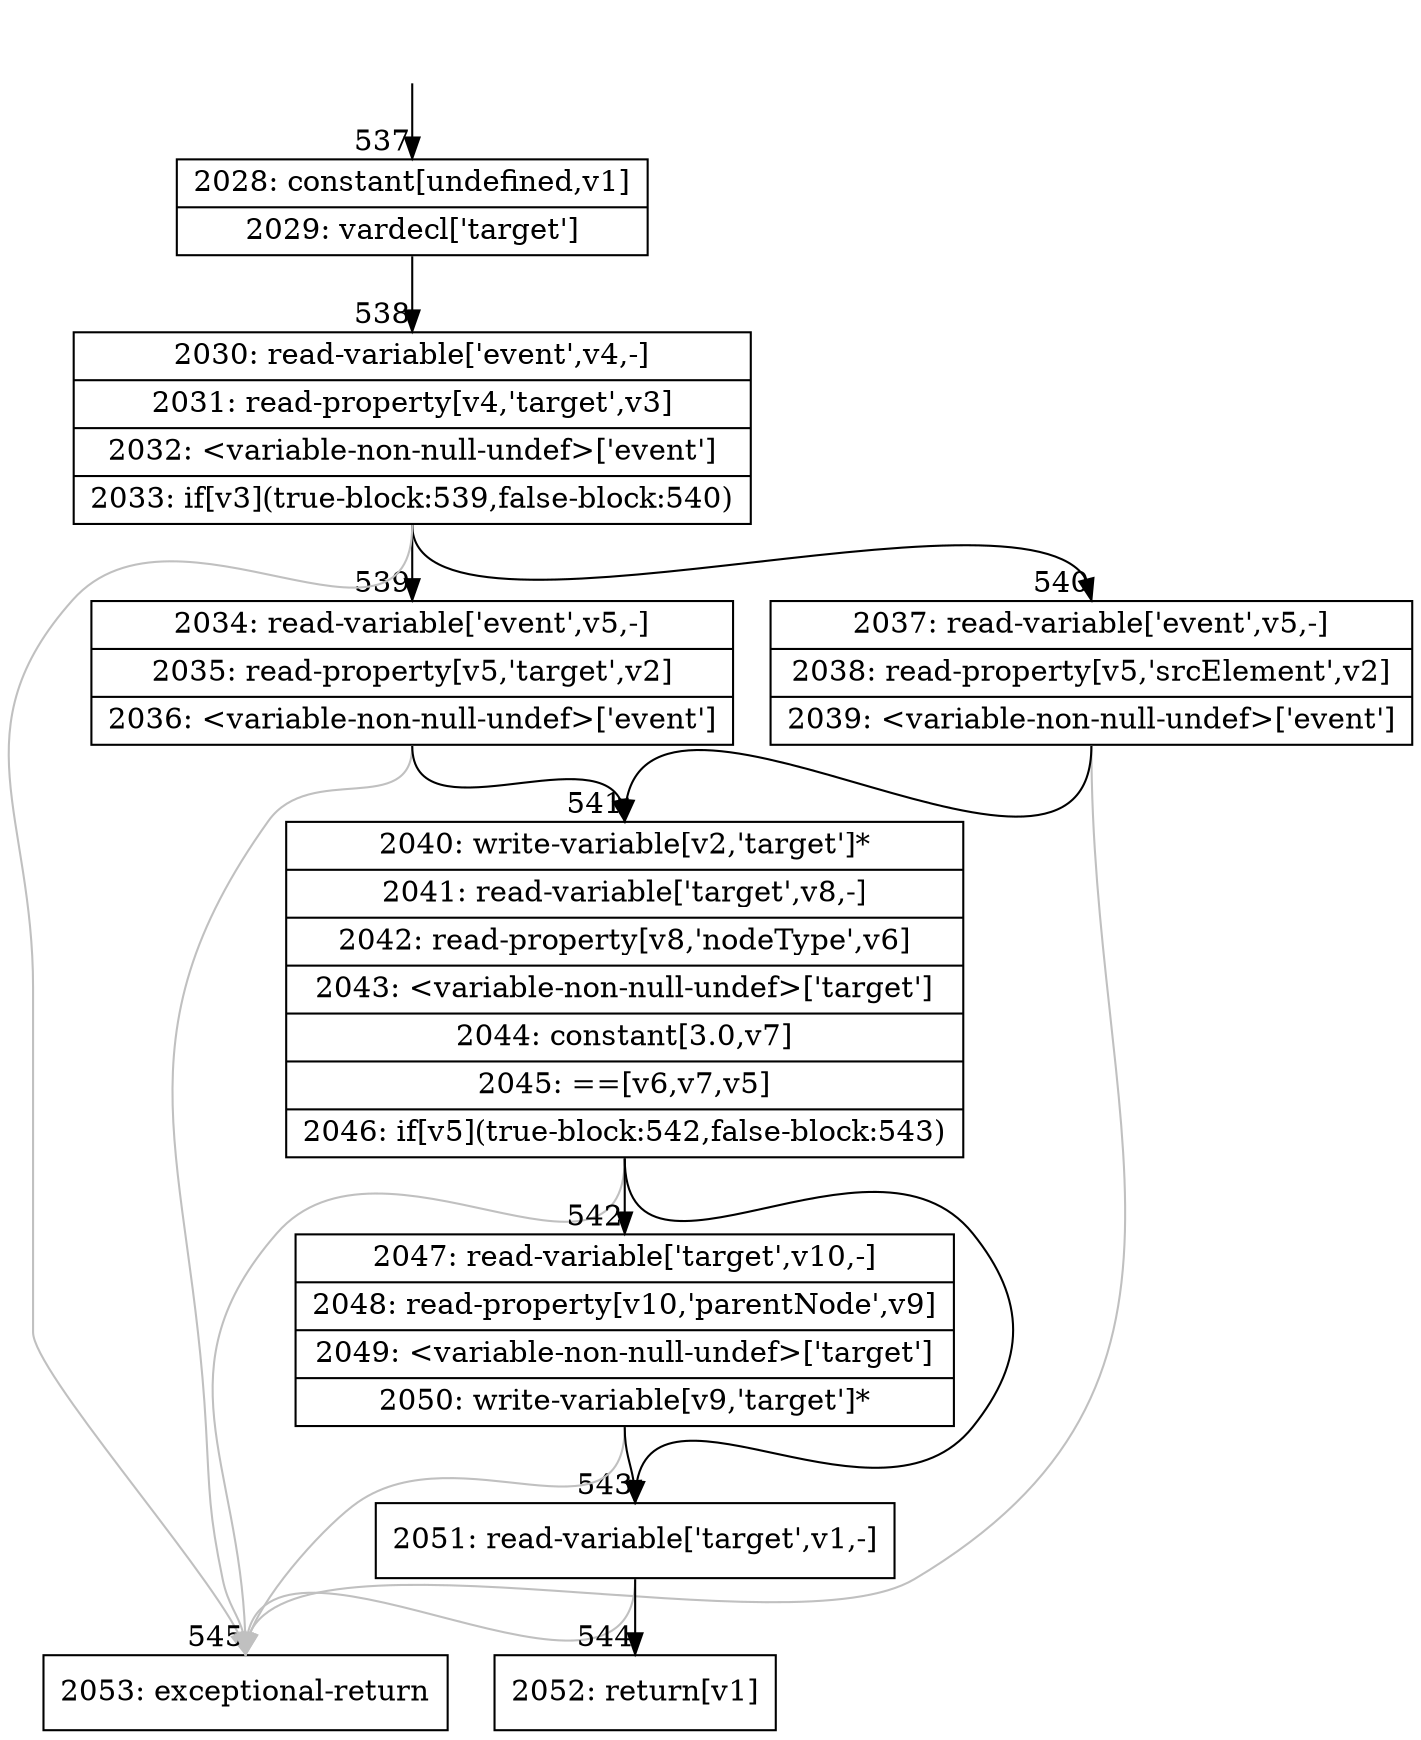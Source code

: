 digraph {
rankdir="TD"
BB_entry20[shape=none,label=""];
BB_entry20 -> BB537 [tailport=s, headport=n, headlabel="    537"]
BB537 [shape=record label="{2028: constant[undefined,v1]|2029: vardecl['target']}" ] 
BB537 -> BB538 [tailport=s, headport=n, headlabel="      538"]
BB538 [shape=record label="{2030: read-variable['event',v4,-]|2031: read-property[v4,'target',v3]|2032: \<variable-non-null-undef\>['event']|2033: if[v3](true-block:539,false-block:540)}" ] 
BB538 -> BB539 [tailport=s, headport=n, headlabel="      539"]
BB538 -> BB540 [tailport=s, headport=n, headlabel="      540"]
BB538 -> BB545 [tailport=s, headport=n, color=gray, headlabel="      545"]
BB539 [shape=record label="{2034: read-variable['event',v5,-]|2035: read-property[v5,'target',v2]|2036: \<variable-non-null-undef\>['event']}" ] 
BB539 -> BB541 [tailport=s, headport=n, headlabel="      541"]
BB539 -> BB545 [tailport=s, headport=n, color=gray]
BB540 [shape=record label="{2037: read-variable['event',v5,-]|2038: read-property[v5,'srcElement',v2]|2039: \<variable-non-null-undef\>['event']}" ] 
BB540 -> BB541 [tailport=s, headport=n]
BB540 -> BB545 [tailport=s, headport=n, color=gray]
BB541 [shape=record label="{2040: write-variable[v2,'target']*|2041: read-variable['target',v8,-]|2042: read-property[v8,'nodeType',v6]|2043: \<variable-non-null-undef\>['target']|2044: constant[3.0,v7]|2045: ==[v6,v7,v5]|2046: if[v5](true-block:542,false-block:543)}" ] 
BB541 -> BB542 [tailport=s, headport=n, headlabel="      542"]
BB541 -> BB543 [tailport=s, headport=n, headlabel="      543"]
BB541 -> BB545 [tailport=s, headport=n, color=gray]
BB542 [shape=record label="{2047: read-variable['target',v10,-]|2048: read-property[v10,'parentNode',v9]|2049: \<variable-non-null-undef\>['target']|2050: write-variable[v9,'target']*}" ] 
BB542 -> BB543 [tailport=s, headport=n]
BB542 -> BB545 [tailport=s, headport=n, color=gray]
BB543 [shape=record label="{2051: read-variable['target',v1,-]}" ] 
BB543 -> BB544 [tailport=s, headport=n, headlabel="      544"]
BB543 -> BB545 [tailport=s, headport=n, color=gray]
BB544 [shape=record label="{2052: return[v1]}" ] 
BB545 [shape=record label="{2053: exceptional-return}" ] 
//#$~ 386
}
